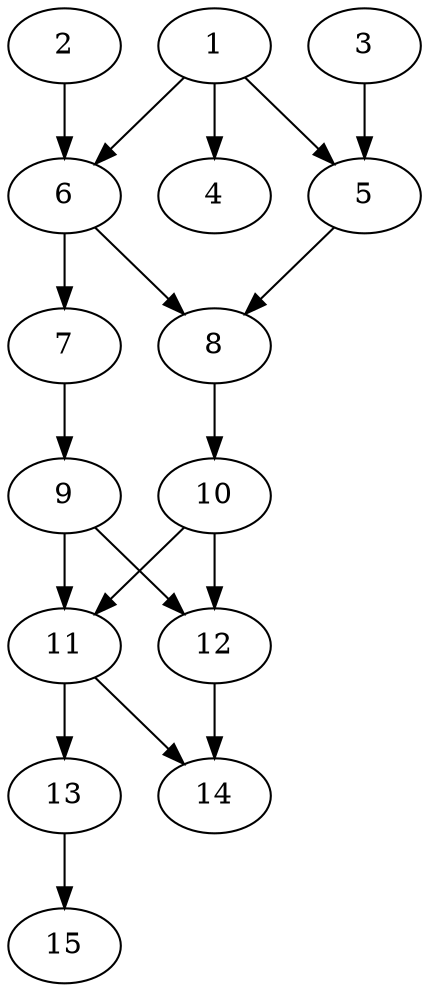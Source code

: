// DAG automatically generated by daggen at Thu Oct  3 13:59:26 2019
// ./daggen --dot -n 15 --ccr 0.4 --fat 0.5 --regular 0.9 --density 0.6 --mindata 5242880 --maxdata 52428800 
digraph G {
  1 [size="26741760", alpha="0.09", expect_size="10696704"] 
  1 -> 4 [size ="10696704"]
  1 -> 5 [size ="10696704"]
  1 -> 6 [size ="10696704"]
  2 [size="129047040", alpha="0.05", expect_size="51618816"] 
  2 -> 6 [size ="51618816"]
  3 [size="45352960", alpha="0.02", expect_size="18141184"] 
  3 -> 5 [size ="18141184"]
  4 [size="38640640", alpha="0.00", expect_size="15456256"] 
  5 [size="127155200", alpha="0.00", expect_size="50862080"] 
  5 -> 8 [size ="50862080"]
  6 [size="20654080", alpha="0.00", expect_size="8261632"] 
  6 -> 7 [size ="8261632"]
  6 -> 8 [size ="8261632"]
  7 [size="62784000", alpha="0.07", expect_size="25113600"] 
  7 -> 9 [size ="25113600"]
  8 [size="129075200", alpha="0.08", expect_size="51630080"] 
  8 -> 10 [size ="51630080"]
  9 [size="79843840", alpha="0.13", expect_size="31937536"] 
  9 -> 11 [size ="31937536"]
  9 -> 12 [size ="31937536"]
  10 [size="103933440", alpha="0.00", expect_size="41573376"] 
  10 -> 11 [size ="41573376"]
  10 -> 12 [size ="41573376"]
  11 [size="32655360", alpha="0.17", expect_size="13062144"] 
  11 -> 13 [size ="13062144"]
  11 -> 14 [size ="13062144"]
  12 [size="87121920", alpha="0.10", expect_size="34848768"] 
  12 -> 14 [size ="34848768"]
  13 [size="118517760", alpha="0.13", expect_size="47407104"] 
  13 -> 15 [size ="47407104"]
  14 [size="130135040", alpha="0.07", expect_size="52054016"] 
  15 [size="130826240", alpha="0.10", expect_size="52330496"] 
}
